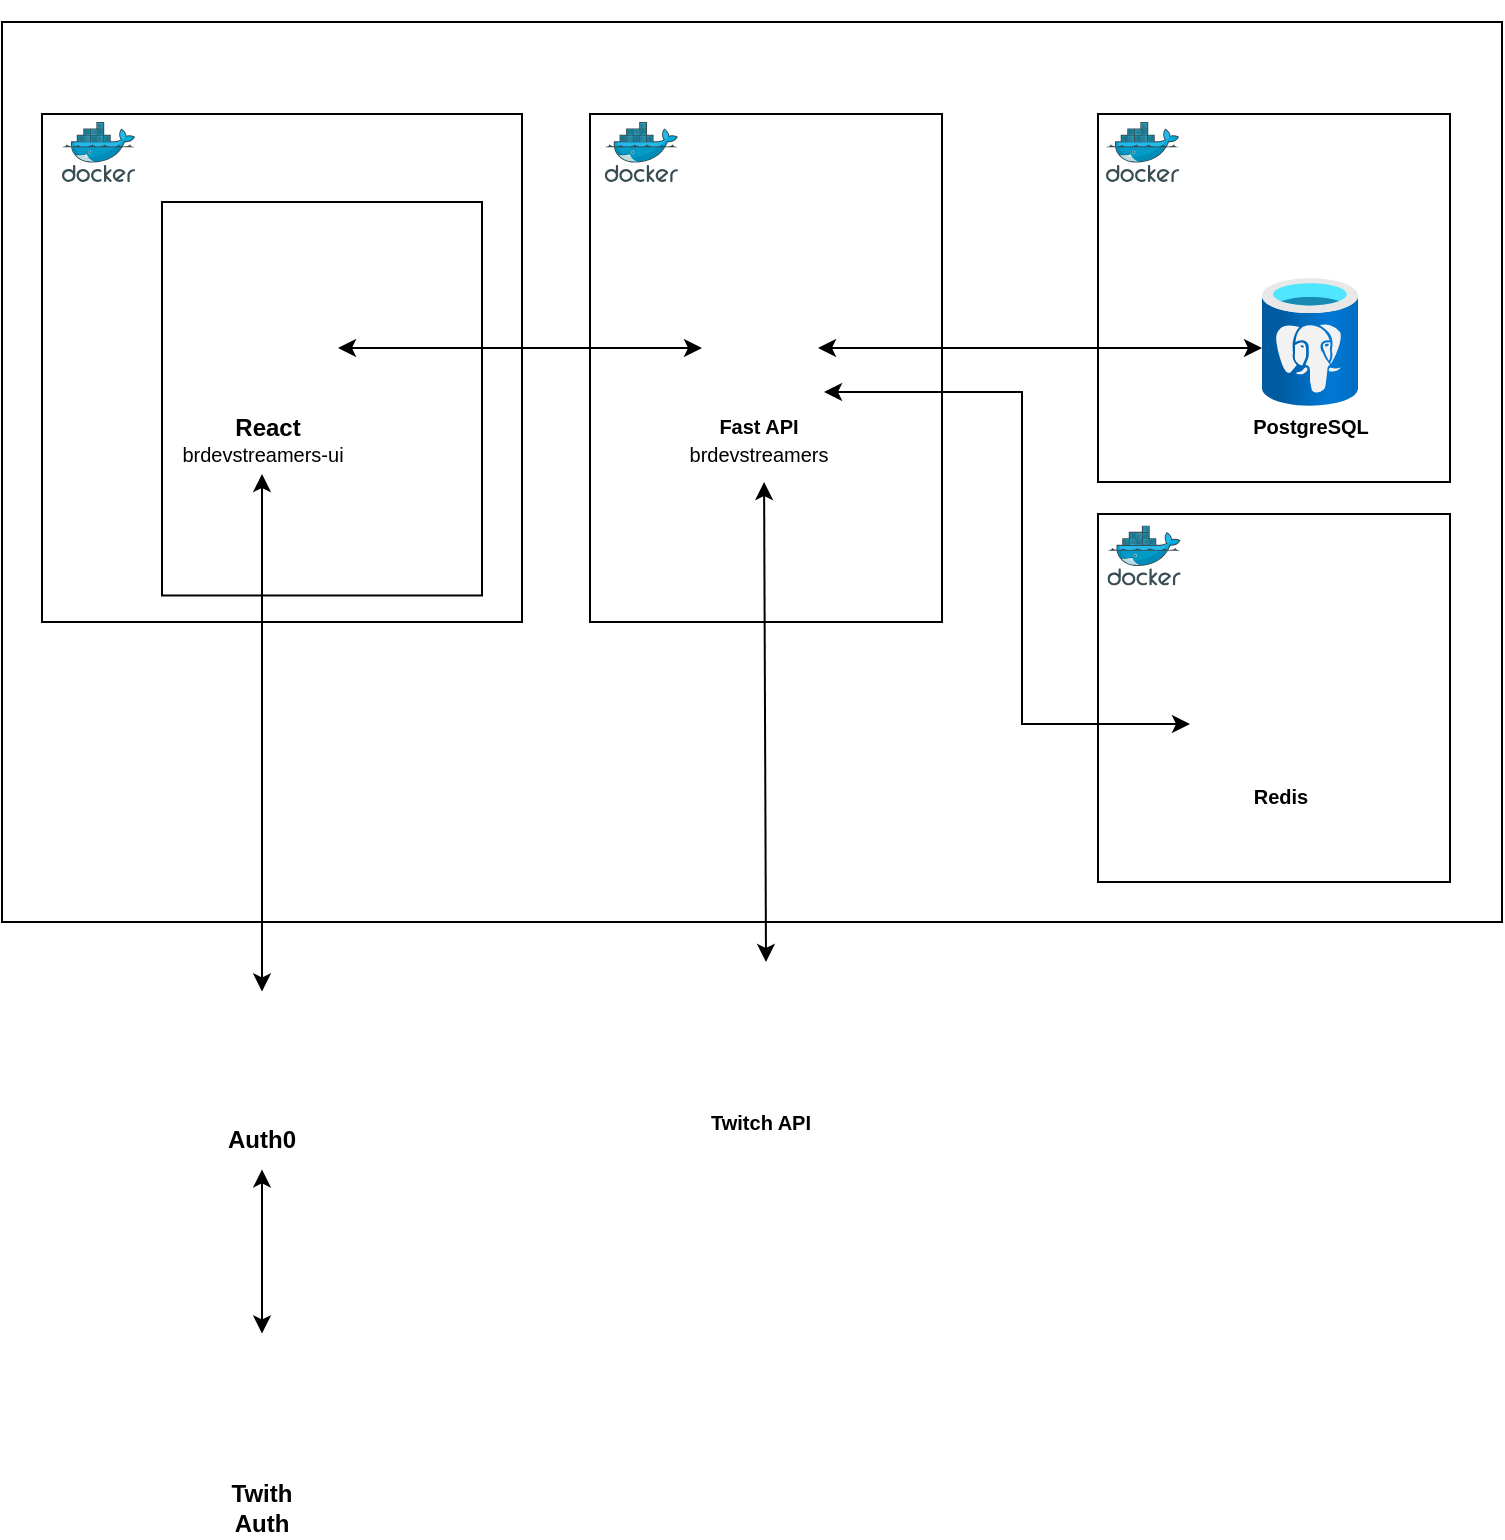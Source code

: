 <mxfile version="16.2.6" type="device"><diagram id="o61sHMFSIZSV719PGYrK" name="Page-1"><mxGraphModel dx="1422" dy="808" grid="1" gridSize="10" guides="1" tooltips="1" connect="1" arrows="1" fold="1" page="1" pageScale="1" pageWidth="850" pageHeight="1100" math="0" shadow="0"><root><mxCell id="0"/><mxCell id="1" parent="0"/><mxCell id="AUA8hVWZag-6AkbPBUdX-19" value="" style="rounded=0;whiteSpace=wrap;html=1;fontSize=10;" vertex="1" parent="1"><mxGeometry x="70" y="120" width="750" height="450" as="geometry"/></mxCell><mxCell id="AUA8hVWZag-6AkbPBUdX-24" value="" style="rounded=0;whiteSpace=wrap;html=1;fontSize=10;" vertex="1" parent="1"><mxGeometry x="618" y="166" width="176" height="184" as="geometry"/></mxCell><mxCell id="AUA8hVWZag-6AkbPBUdX-23" value="" style="rounded=0;whiteSpace=wrap;html=1;fontSize=10;" vertex="1" parent="1"><mxGeometry x="364" y="166" width="176" height="254" as="geometry"/></mxCell><mxCell id="AUA8hVWZag-6AkbPBUdX-22" value="" style="rounded=0;whiteSpace=wrap;html=1;fontSize=10;" vertex="1" parent="1"><mxGeometry x="90" y="166" width="240" height="254" as="geometry"/></mxCell><mxCell id="AUA8hVWZag-6AkbPBUdX-28" value="" style="rounded=0;whiteSpace=wrap;html=1;fontSize=10;" vertex="1" parent="1"><mxGeometry x="150" y="210" width="160" height="196.74" as="geometry"/></mxCell><mxCell id="AUA8hVWZag-6AkbPBUdX-1" value="" style="shape=image;html=1;verticalAlign=top;verticalLabelPosition=bottom;labelBackgroundColor=#ffffff;imageAspect=0;aspect=fixed;image=https://cdn1.iconfinder.com/data/icons/unicons-line-vol-5/24/react-128.png" vertex="1" parent="1"><mxGeometry x="168" y="248" width="70" height="70" as="geometry"/></mxCell><mxCell id="AUA8hVWZag-6AkbPBUdX-2" value="&lt;b&gt;React&lt;/b&gt;" style="text;html=1;strokeColor=none;fillColor=none;align=center;verticalAlign=middle;whiteSpace=wrap;rounded=0;" vertex="1" parent="1"><mxGeometry x="173" y="308" width="60" height="30" as="geometry"/></mxCell><mxCell id="AUA8hVWZag-6AkbPBUdX-3" value="&lt;font style=&quot;font-size: 10px&quot;&gt;brdevstreamers-ui&lt;/font&gt;" style="text;html=1;align=center;verticalAlign=middle;resizable=0;points=[];autosize=1;strokeColor=none;fillColor=none;" vertex="1" parent="1"><mxGeometry x="150" y="326" width="100" height="20" as="geometry"/></mxCell><mxCell id="AUA8hVWZag-6AkbPBUdX-4" value="" style="shape=image;html=1;verticalAlign=top;verticalLabelPosition=bottom;labelBackgroundColor=#ffffff;imageAspect=0;aspect=fixed;image=https://cdn0.iconfinder.com/data/icons/long-shadow-web-icons/512/python-128.png;fontSize=10;" vertex="1" parent="1"><mxGeometry x="420" y="254" width="58" height="58" as="geometry"/></mxCell><mxCell id="AUA8hVWZag-6AkbPBUdX-5" value="&lt;b&gt;Fast API&lt;/b&gt;" style="text;html=1;align=center;verticalAlign=middle;resizable=0;points=[];autosize=1;strokeColor=none;fillColor=none;fontSize=10;" vertex="1" parent="1"><mxGeometry x="418" y="312" width="60" height="20" as="geometry"/></mxCell><mxCell id="AUA8hVWZag-6AkbPBUdX-6" value="&lt;font style=&quot;font-size: 10px&quot;&gt;brdevstreamers&lt;/font&gt;" style="text;html=1;align=center;verticalAlign=middle;resizable=0;points=[];autosize=1;strokeColor=none;fillColor=none;" vertex="1" parent="1"><mxGeometry x="408" y="326" width="80" height="20" as="geometry"/></mxCell><mxCell id="AUA8hVWZag-6AkbPBUdX-7" value="" style="shape=image;html=1;verticalAlign=top;verticalLabelPosition=bottom;labelBackgroundColor=#ffffff;imageAspect=0;aspect=fixed;image=https://cdn0.iconfinder.com/data/icons/social-network-7/50/16-128.png;fontSize=10;" vertex="1" parent="1"><mxGeometry x="416" y="590" width="72" height="72" as="geometry"/></mxCell><mxCell id="AUA8hVWZag-6AkbPBUdX-8" value="&lt;b&gt;Twitch API&lt;/b&gt;" style="text;html=1;align=center;verticalAlign=middle;resizable=0;points=[];autosize=1;strokeColor=none;fillColor=none;fontSize=10;" vertex="1" parent="1"><mxGeometry x="414" y="660" width="70" height="20" as="geometry"/></mxCell><mxCell id="AUA8hVWZag-6AkbPBUdX-9" value="" style="aspect=fixed;html=1;points=[];align=center;image;fontSize=12;image=img/lib/azure2/databases/Azure_Database_PostgreSQL_Server.svg;" vertex="1" parent="1"><mxGeometry x="700" y="248" width="48" height="64" as="geometry"/></mxCell><mxCell id="AUA8hVWZag-6AkbPBUdX-10" value="&lt;b&gt;PostgreSQL&lt;/b&gt;" style="text;html=1;align=center;verticalAlign=middle;resizable=0;points=[];autosize=1;strokeColor=none;fillColor=none;fontSize=10;" vertex="1" parent="1"><mxGeometry x="689" y="312" width="70" height="20" as="geometry"/></mxCell><mxCell id="AUA8hVWZag-6AkbPBUdX-11" value="" style="shape=image;verticalLabelPosition=bottom;labelBackgroundColor=default;verticalAlign=top;aspect=fixed;imageAspect=0;image=https://dd7tel2830j4w.cloudfront.net/f1617733173702x723738674055806700/auth0.svg;" vertex="1" parent="1"><mxGeometry x="173" y="604.74" width="54" height="60.52" as="geometry"/></mxCell><mxCell id="AUA8hVWZag-6AkbPBUdX-12" value="&lt;b&gt;Auth0&lt;/b&gt;" style="text;html=1;strokeColor=none;fillColor=none;align=center;verticalAlign=middle;whiteSpace=wrap;rounded=0;" vertex="1" parent="1"><mxGeometry x="170" y="663.74" width="60" height="30" as="geometry"/></mxCell><mxCell id="AUA8hVWZag-6AkbPBUdX-13" value="" style="shape=image;html=1;verticalAlign=top;verticalLabelPosition=bottom;labelBackgroundColor=#ffffff;imageAspect=0;aspect=fixed;image=https://cdn0.iconfinder.com/data/icons/social-network-7/50/16-128.png;fontSize=10;" vertex="1" parent="1"><mxGeometry x="164" y="775.74" width="72" height="72" as="geometry"/></mxCell><mxCell id="AUA8hVWZag-6AkbPBUdX-14" value="&lt;b&gt;Twith Auth&lt;/b&gt;" style="text;html=1;strokeColor=none;fillColor=none;align=center;verticalAlign=middle;whiteSpace=wrap;rounded=0;" vertex="1" parent="1"><mxGeometry x="170" y="847.74" width="60" height="30" as="geometry"/></mxCell><mxCell id="AUA8hVWZag-6AkbPBUdX-20" value="" style="shape=image;verticalLabelPosition=bottom;labelBackgroundColor=default;verticalAlign=top;aspect=fixed;imageAspect=0;image=https://logos-world.net/wp-content/uploads/2021/02/Google-Cloud-Logo.png;" vertex="1" parent="1"><mxGeometry x="75.84" y="109" width="101.16" height="57" as="geometry"/></mxCell><mxCell id="AUA8hVWZag-6AkbPBUdX-25" value="" style="sketch=0;aspect=fixed;html=1;points=[];align=center;image;fontSize=12;image=img/lib/mscae/Docker.svg;" vertex="1" parent="1"><mxGeometry x="100" y="170" width="36.59" height="30" as="geometry"/></mxCell><mxCell id="AUA8hVWZag-6AkbPBUdX-26" value="" style="sketch=0;aspect=fixed;html=1;points=[];align=center;image;fontSize=12;image=img/lib/mscae/Docker.svg;" vertex="1" parent="1"><mxGeometry x="371.41" y="170" width="36.59" height="30" as="geometry"/></mxCell><mxCell id="AUA8hVWZag-6AkbPBUdX-27" value="" style="sketch=0;aspect=fixed;html=1;points=[];align=center;image;fontSize=12;image=img/lib/mscae/Docker.svg;" vertex="1" parent="1"><mxGeometry x="622" y="170" width="36.59" height="30" as="geometry"/></mxCell><mxCell id="AUA8hVWZag-6AkbPBUdX-29" value="" style="shape=image;verticalLabelPosition=bottom;labelBackgroundColor=default;verticalAlign=top;aspect=fixed;imageAspect=0;image=https://www.nginx.com/wp-content/uploads/2018/08/NGINX-logo-rgb-large.png;" vertex="1" parent="1"><mxGeometry x="248" y="214" width="59.43" height="20" as="geometry"/></mxCell><mxCell id="AUA8hVWZag-6AkbPBUdX-30" value="" style="endArrow=classic;startArrow=classic;html=1;rounded=0;fontSize=10;entryX=0;entryY=0.5;entryDx=0;entryDy=0;" edge="1" parent="1" source="AUA8hVWZag-6AkbPBUdX-1" target="AUA8hVWZag-6AkbPBUdX-4"><mxGeometry width="50" height="50" relative="1" as="geometry"><mxPoint x="550" y="480" as="sourcePoint"/><mxPoint x="600" y="430" as="targetPoint"/></mxGeometry></mxCell><mxCell id="AUA8hVWZag-6AkbPBUdX-33" value="" style="endArrow=classic;startArrow=classic;html=1;rounded=0;fontSize=10;exitX=1;exitY=0.5;exitDx=0;exitDy=0;" edge="1" parent="1" source="AUA8hVWZag-6AkbPBUdX-4"><mxGeometry width="50" height="50" relative="1" as="geometry"><mxPoint x="550" y="480" as="sourcePoint"/><mxPoint x="700" y="283" as="targetPoint"/></mxGeometry></mxCell><mxCell id="AUA8hVWZag-6AkbPBUdX-34" value="" style="endArrow=classic;startArrow=classic;html=1;rounded=0;fontSize=10;exitX=0.5;exitY=0;exitDx=0;exitDy=0;" edge="1" parent="1" source="AUA8hVWZag-6AkbPBUdX-11" target="AUA8hVWZag-6AkbPBUdX-3"><mxGeometry width="50" height="50" relative="1" as="geometry"><mxPoint x="550" y="480" as="sourcePoint"/><mxPoint x="600" y="430" as="targetPoint"/></mxGeometry></mxCell><mxCell id="AUA8hVWZag-6AkbPBUdX-35" value="" style="endArrow=classic;startArrow=classic;html=1;rounded=0;fontSize=10;exitX=0.5;exitY=0;exitDx=0;exitDy=0;entryX=0.5;entryY=1;entryDx=0;entryDy=0;" edge="1" parent="1" source="AUA8hVWZag-6AkbPBUdX-13" target="AUA8hVWZag-6AkbPBUdX-12"><mxGeometry width="50" height="50" relative="1" as="geometry"><mxPoint x="290" y="818.74" as="sourcePoint"/><mxPoint x="290" y="675.74" as="targetPoint"/></mxGeometry></mxCell><mxCell id="AUA8hVWZag-6AkbPBUdX-36" value="" style="endArrow=classic;startArrow=classic;html=1;rounded=0;fontSize=10;exitX=0.5;exitY=0;exitDx=0;exitDy=0;entryX=0.538;entryY=1.2;entryDx=0;entryDy=0;entryPerimeter=0;" edge="1" parent="1" source="AUA8hVWZag-6AkbPBUdX-7" target="AUA8hVWZag-6AkbPBUdX-6"><mxGeometry width="50" height="50" relative="1" as="geometry"><mxPoint x="210" y="499" as="sourcePoint"/><mxPoint x="210" y="356" as="targetPoint"/></mxGeometry></mxCell><mxCell id="AUA8hVWZag-6AkbPBUdX-40" value="" style="rounded=0;whiteSpace=wrap;html=1;fontSize=10;" vertex="1" parent="1"><mxGeometry x="618" y="366" width="176" height="184" as="geometry"/></mxCell><mxCell id="AUA8hVWZag-6AkbPBUdX-39" value="" style="shape=image;verticalLabelPosition=bottom;labelBackgroundColor=default;verticalAlign=top;aspect=fixed;imageAspect=0;image=https://cdn.freebiesupply.com/logos/thumbs/2x/redis-logo.png;" vertex="1" parent="1"><mxGeometry x="663.34" y="427" width="93.33" height="70" as="geometry"/></mxCell><mxCell id="AUA8hVWZag-6AkbPBUdX-41" value="&lt;b&gt;Redis&lt;/b&gt;" style="text;html=1;align=center;verticalAlign=middle;resizable=0;points=[];autosize=1;strokeColor=none;fillColor=none;fontSize=10;" vertex="1" parent="1"><mxGeometry x="689" y="497" width="40" height="20" as="geometry"/></mxCell><mxCell id="AUA8hVWZag-6AkbPBUdX-42" value="" style="sketch=0;aspect=fixed;html=1;points=[];align=center;image;fontSize=12;image=img/lib/mscae/Docker.svg;" vertex="1" parent="1"><mxGeometry x="622.75" y="371.74" width="36.59" height="30" as="geometry"/></mxCell><mxCell id="AUA8hVWZag-6AkbPBUdX-43" value="" style="endArrow=classic;startArrow=classic;html=1;rounded=0;fontSize=10;exitX=0.007;exitY=0.629;exitDx=0;exitDy=0;entryX=1.052;entryY=0.879;entryDx=0;entryDy=0;entryPerimeter=0;exitPerimeter=0;" edge="1" parent="1" source="AUA8hVWZag-6AkbPBUdX-39" target="AUA8hVWZag-6AkbPBUdX-4"><mxGeometry width="50" height="50" relative="1" as="geometry"><mxPoint x="462" y="600" as="sourcePoint"/><mxPoint x="461.04" y="360" as="targetPoint"/><Array as="points"><mxPoint x="580" y="471"/><mxPoint x="580" y="305"/></Array></mxGeometry></mxCell></root></mxGraphModel></diagram></mxfile>